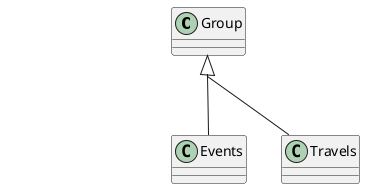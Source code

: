 {
  "sha1": "q91pujr5nxnbww6pzf2pqe4x1val2yz",
  "insertion": {
    "when": "2024-06-04T17:28:42.159Z",
    "url": "http://forum.plantuml.net/6817/java-lang-illegalargumentexception",
    "user": "plantuml@gmail.com"
  }
}
@startuml

skinparam groupInheritance 3

Group <|-- PLACEHOLDER
Group <|-- Events
Group <|-- Travels

hide PLACEHOLDER

@enduml
